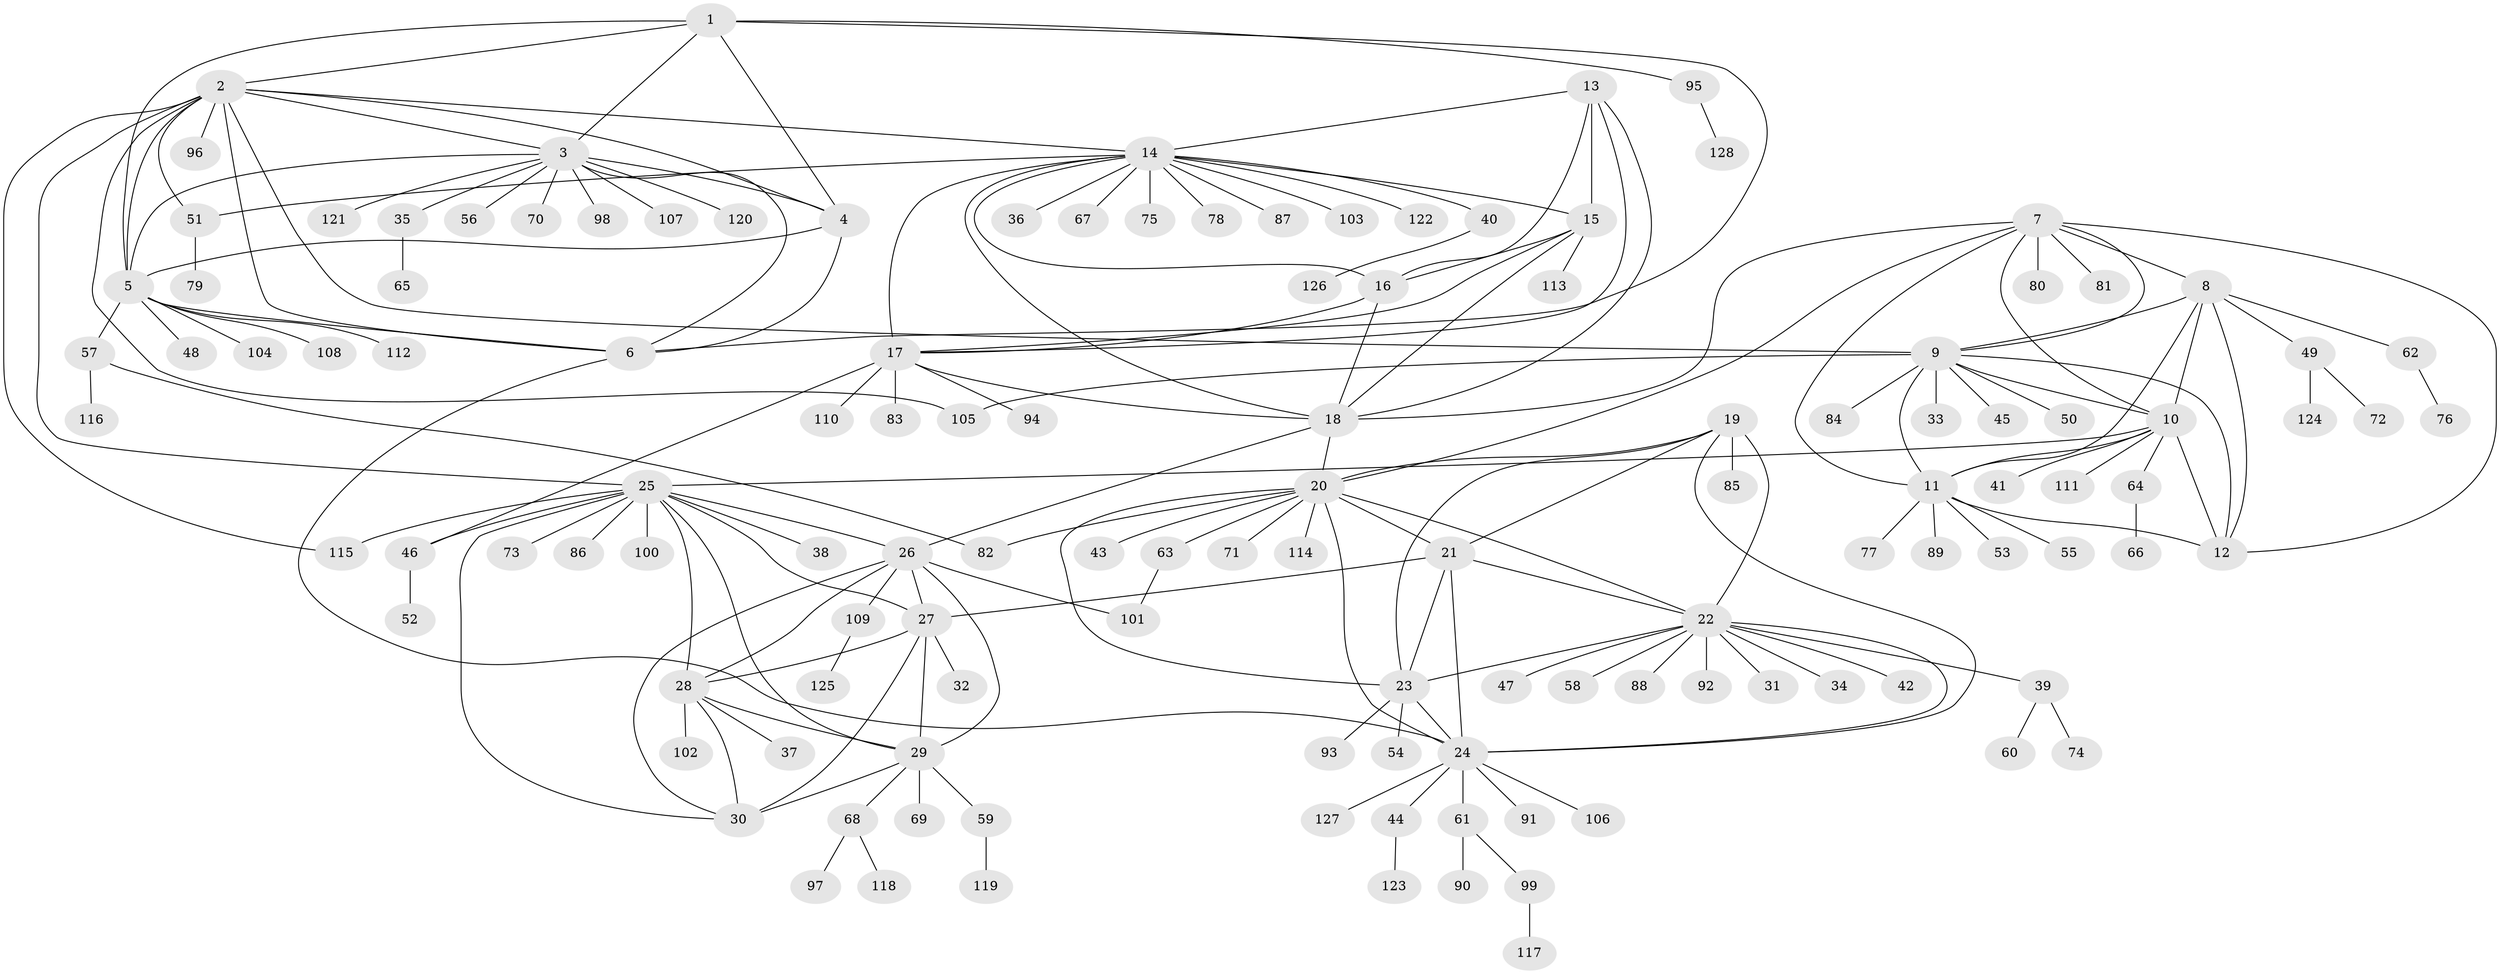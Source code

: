 // Generated by graph-tools (version 1.1) at 2025/54/03/09/25 04:54:30]
// undirected, 128 vertices, 189 edges
graph export_dot {
graph [start="1"]
  node [color=gray90,style=filled];
  1;
  2;
  3;
  4;
  5;
  6;
  7;
  8;
  9;
  10;
  11;
  12;
  13;
  14;
  15;
  16;
  17;
  18;
  19;
  20;
  21;
  22;
  23;
  24;
  25;
  26;
  27;
  28;
  29;
  30;
  31;
  32;
  33;
  34;
  35;
  36;
  37;
  38;
  39;
  40;
  41;
  42;
  43;
  44;
  45;
  46;
  47;
  48;
  49;
  50;
  51;
  52;
  53;
  54;
  55;
  56;
  57;
  58;
  59;
  60;
  61;
  62;
  63;
  64;
  65;
  66;
  67;
  68;
  69;
  70;
  71;
  72;
  73;
  74;
  75;
  76;
  77;
  78;
  79;
  80;
  81;
  82;
  83;
  84;
  85;
  86;
  87;
  88;
  89;
  90;
  91;
  92;
  93;
  94;
  95;
  96;
  97;
  98;
  99;
  100;
  101;
  102;
  103;
  104;
  105;
  106;
  107;
  108;
  109;
  110;
  111;
  112;
  113;
  114;
  115;
  116;
  117;
  118;
  119;
  120;
  121;
  122;
  123;
  124;
  125;
  126;
  127;
  128;
  1 -- 2;
  1 -- 3;
  1 -- 4;
  1 -- 5;
  1 -- 6;
  1 -- 95;
  2 -- 3;
  2 -- 4;
  2 -- 5;
  2 -- 6;
  2 -- 9;
  2 -- 14;
  2 -- 25;
  2 -- 51;
  2 -- 96;
  2 -- 105;
  2 -- 115;
  3 -- 4;
  3 -- 5;
  3 -- 6;
  3 -- 35;
  3 -- 56;
  3 -- 70;
  3 -- 98;
  3 -- 107;
  3 -- 120;
  3 -- 121;
  4 -- 5;
  4 -- 6;
  5 -- 6;
  5 -- 48;
  5 -- 57;
  5 -- 104;
  5 -- 108;
  5 -- 112;
  6 -- 24;
  7 -- 8;
  7 -- 9;
  7 -- 10;
  7 -- 11;
  7 -- 12;
  7 -- 18;
  7 -- 20;
  7 -- 80;
  7 -- 81;
  8 -- 9;
  8 -- 10;
  8 -- 11;
  8 -- 12;
  8 -- 49;
  8 -- 62;
  9 -- 10;
  9 -- 11;
  9 -- 12;
  9 -- 33;
  9 -- 45;
  9 -- 50;
  9 -- 84;
  9 -- 105;
  10 -- 11;
  10 -- 12;
  10 -- 25;
  10 -- 41;
  10 -- 64;
  10 -- 111;
  11 -- 12;
  11 -- 53;
  11 -- 55;
  11 -- 77;
  11 -- 89;
  13 -- 14;
  13 -- 15;
  13 -- 16;
  13 -- 17;
  13 -- 18;
  14 -- 15;
  14 -- 16;
  14 -- 17;
  14 -- 18;
  14 -- 36;
  14 -- 40;
  14 -- 51;
  14 -- 67;
  14 -- 75;
  14 -- 78;
  14 -- 87;
  14 -- 103;
  14 -- 122;
  15 -- 16;
  15 -- 17;
  15 -- 18;
  15 -- 113;
  16 -- 17;
  16 -- 18;
  17 -- 18;
  17 -- 46;
  17 -- 83;
  17 -- 94;
  17 -- 110;
  18 -- 20;
  18 -- 26;
  19 -- 20;
  19 -- 21;
  19 -- 22;
  19 -- 23;
  19 -- 24;
  19 -- 85;
  20 -- 21;
  20 -- 22;
  20 -- 23;
  20 -- 24;
  20 -- 43;
  20 -- 63;
  20 -- 71;
  20 -- 82;
  20 -- 114;
  21 -- 22;
  21 -- 23;
  21 -- 24;
  21 -- 27;
  22 -- 23;
  22 -- 24;
  22 -- 31;
  22 -- 34;
  22 -- 39;
  22 -- 42;
  22 -- 47;
  22 -- 58;
  22 -- 88;
  22 -- 92;
  23 -- 24;
  23 -- 54;
  23 -- 93;
  24 -- 44;
  24 -- 61;
  24 -- 91;
  24 -- 106;
  24 -- 127;
  25 -- 26;
  25 -- 27;
  25 -- 28;
  25 -- 29;
  25 -- 30;
  25 -- 38;
  25 -- 46;
  25 -- 73;
  25 -- 86;
  25 -- 100;
  25 -- 115;
  26 -- 27;
  26 -- 28;
  26 -- 29;
  26 -- 30;
  26 -- 101;
  26 -- 109;
  27 -- 28;
  27 -- 29;
  27 -- 30;
  27 -- 32;
  28 -- 29;
  28 -- 30;
  28 -- 37;
  28 -- 102;
  29 -- 30;
  29 -- 59;
  29 -- 68;
  29 -- 69;
  35 -- 65;
  39 -- 60;
  39 -- 74;
  40 -- 126;
  44 -- 123;
  46 -- 52;
  49 -- 72;
  49 -- 124;
  51 -- 79;
  57 -- 82;
  57 -- 116;
  59 -- 119;
  61 -- 90;
  61 -- 99;
  62 -- 76;
  63 -- 101;
  64 -- 66;
  68 -- 97;
  68 -- 118;
  95 -- 128;
  99 -- 117;
  109 -- 125;
}
